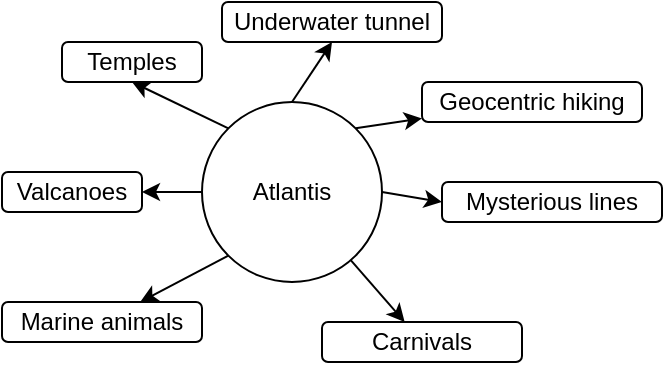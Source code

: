 <mxfile version="13.6.5" type="github">
  <diagram id="R2lEEEUBdFMjLlhIrx00" name="Page-1">
    <mxGraphModel dx="652" dy="350" grid="1" gridSize="10" guides="1" tooltips="1" connect="1" arrows="1" fold="1" page="1" pageScale="1" pageWidth="850" pageHeight="1100" math="0" shadow="0" extFonts="Permanent Marker^https://fonts.googleapis.com/css?family=Permanent+Marker">
      <root>
        <mxCell id="0" />
        <mxCell id="1" parent="0" />
        <mxCell id="rSMkX4Q4U0pAzID-_Mfk-12" style="rounded=0;orthogonalLoop=1;jettySize=auto;html=1;exitX=0.5;exitY=0;exitDx=0;exitDy=0;entryX=0.5;entryY=1;entryDx=0;entryDy=0;" edge="1" parent="1" source="rSMkX4Q4U0pAzID-_Mfk-1" target="rSMkX4Q4U0pAzID-_Mfk-5">
          <mxGeometry relative="1" as="geometry" />
        </mxCell>
        <mxCell id="rSMkX4Q4U0pAzID-_Mfk-13" style="edgeStyle=none;rounded=0;orthogonalLoop=1;jettySize=auto;html=1;exitX=0;exitY=0;exitDx=0;exitDy=0;entryX=0.5;entryY=1;entryDx=0;entryDy=0;" edge="1" parent="1" source="rSMkX4Q4U0pAzID-_Mfk-1" target="rSMkX4Q4U0pAzID-_Mfk-2">
          <mxGeometry relative="1" as="geometry" />
        </mxCell>
        <mxCell id="rSMkX4Q4U0pAzID-_Mfk-14" style="edgeStyle=none;rounded=0;orthogonalLoop=1;jettySize=auto;html=1;exitX=1;exitY=0;exitDx=0;exitDy=0;" edge="1" parent="1" source="rSMkX4Q4U0pAzID-_Mfk-1" target="rSMkX4Q4U0pAzID-_Mfk-8">
          <mxGeometry relative="1" as="geometry" />
        </mxCell>
        <mxCell id="rSMkX4Q4U0pAzID-_Mfk-15" style="edgeStyle=none;rounded=0;orthogonalLoop=1;jettySize=auto;html=1;exitX=1;exitY=0.5;exitDx=0;exitDy=0;entryX=0;entryY=0.5;entryDx=0;entryDy=0;" edge="1" parent="1" source="rSMkX4Q4U0pAzID-_Mfk-1" target="rSMkX4Q4U0pAzID-_Mfk-9">
          <mxGeometry relative="1" as="geometry" />
        </mxCell>
        <mxCell id="rSMkX4Q4U0pAzID-_Mfk-16" style="edgeStyle=none;rounded=0;orthogonalLoop=1;jettySize=auto;html=1;exitX=0;exitY=0.5;exitDx=0;exitDy=0;entryX=1;entryY=0.5;entryDx=0;entryDy=0;" edge="1" parent="1" source="rSMkX4Q4U0pAzID-_Mfk-1" target="rSMkX4Q4U0pAzID-_Mfk-3">
          <mxGeometry relative="1" as="geometry" />
        </mxCell>
        <mxCell id="rSMkX4Q4U0pAzID-_Mfk-17" style="edgeStyle=none;rounded=0;orthogonalLoop=1;jettySize=auto;html=1;exitX=0;exitY=1;exitDx=0;exitDy=0;" edge="1" parent="1" source="rSMkX4Q4U0pAzID-_Mfk-1" target="rSMkX4Q4U0pAzID-_Mfk-4">
          <mxGeometry relative="1" as="geometry" />
        </mxCell>
        <mxCell id="rSMkX4Q4U0pAzID-_Mfk-19" value="" style="edgeStyle=none;rounded=0;orthogonalLoop=1;jettySize=auto;html=1;" edge="1" parent="1" source="rSMkX4Q4U0pAzID-_Mfk-1" target="rSMkX4Q4U0pAzID-_Mfk-18">
          <mxGeometry relative="1" as="geometry" />
        </mxCell>
        <mxCell id="rSMkX4Q4U0pAzID-_Mfk-1" value="Atlantis" style="ellipse;whiteSpace=wrap;html=1;aspect=fixed;" vertex="1" parent="1">
          <mxGeometry x="280" y="150" width="90" height="90" as="geometry" />
        </mxCell>
        <mxCell id="rSMkX4Q4U0pAzID-_Mfk-2" value="Temples" style="rounded=1;whiteSpace=wrap;html=1;" vertex="1" parent="1">
          <mxGeometry x="210" y="120" width="70" height="20" as="geometry" />
        </mxCell>
        <mxCell id="rSMkX4Q4U0pAzID-_Mfk-3" value="Valcanoes" style="rounded=1;whiteSpace=wrap;html=1;" vertex="1" parent="1">
          <mxGeometry x="180" y="185" width="70" height="20" as="geometry" />
        </mxCell>
        <mxCell id="rSMkX4Q4U0pAzID-_Mfk-4" value="Marine animals" style="rounded=1;whiteSpace=wrap;html=1;" vertex="1" parent="1">
          <mxGeometry x="180" y="250" width="100" height="20" as="geometry" />
        </mxCell>
        <mxCell id="rSMkX4Q4U0pAzID-_Mfk-5" value="Underwater tunnel" style="rounded=1;whiteSpace=wrap;html=1;" vertex="1" parent="1">
          <mxGeometry x="290" y="100" width="110" height="20" as="geometry" />
        </mxCell>
        <mxCell id="rSMkX4Q4U0pAzID-_Mfk-8" value="Geocentric hiking" style="rounded=1;whiteSpace=wrap;html=1;" vertex="1" parent="1">
          <mxGeometry x="390" y="140" width="110" height="20" as="geometry" />
        </mxCell>
        <mxCell id="rSMkX4Q4U0pAzID-_Mfk-9" value="Mysterious lines" style="rounded=1;whiteSpace=wrap;html=1;" vertex="1" parent="1">
          <mxGeometry x="400" y="190" width="110" height="20" as="geometry" />
        </mxCell>
        <mxCell id="rSMkX4Q4U0pAzID-_Mfk-11" style="edgeStyle=orthogonalEdgeStyle;rounded=0;orthogonalLoop=1;jettySize=auto;html=1;exitX=0.5;exitY=1;exitDx=0;exitDy=0;" edge="1" parent="1" source="rSMkX4Q4U0pAzID-_Mfk-2" target="rSMkX4Q4U0pAzID-_Mfk-2">
          <mxGeometry relative="1" as="geometry" />
        </mxCell>
        <mxCell id="rSMkX4Q4U0pAzID-_Mfk-18" value="Carnivals" style="rounded=1;whiteSpace=wrap;html=1;" vertex="1" parent="1">
          <mxGeometry x="340" y="260" width="100" height="20" as="geometry" />
        </mxCell>
      </root>
    </mxGraphModel>
  </diagram>
</mxfile>
